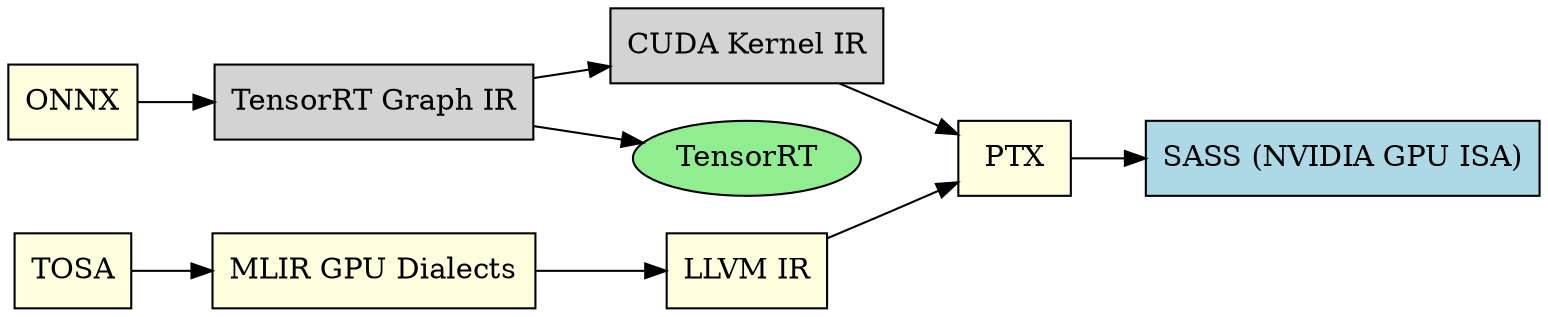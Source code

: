
  
    digraph NVIDIA_IR_Flow {
        rankdir=LR;
  
        node [shape=box]; 
  
        ONNX [style=filled, fillcolor=lightyellow];
        "TensorRT Graph IR" [style=filled, fillcolor=lightgray];
        "CUDA Kernel IR" [style=filled, fillcolor=lightgray];
        PTX [style=filled, fillcolor=lightyellow];
        SASS [label="SASS (NVIDIA GPU ISA)", style=filled, fillcolor=lightblue];
        TensorRT [style=filled, shape=oval, fillcolor=lightgreen];

        TOSA [style=filled, fillcolor=lightyellow];
        "MLIR GPU Dialects" [style=filled, fillcolor=lightyellow];
        "LLVM IR" [style=filled, fillcolor=lightyellow];

        ONNX -> "TensorRT Graph IR" -> "CUDA Kernel IR" -> PTX;
        "TensorRT Graph IR" -> TensorRT;

        TOSA -> "MLIR GPU Dialects" -> "LLVM IR" -> PTX -> SASS;
    }

